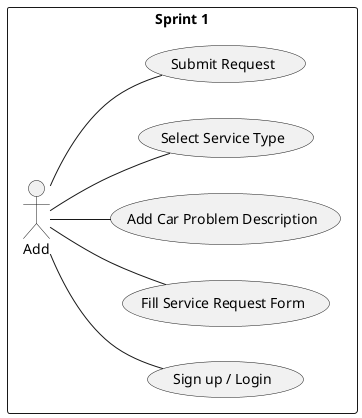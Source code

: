 @startuml Diagram
left to right direction

rectangle "Sprint 1" {

    Add -- (Sign up / Login)
    Add -- (Fill Service Request Form)
    Add -- (Add Car Problem Description)
    Add -- (Select Service Type)
    Add -- (Submit Request)
}

@enduml